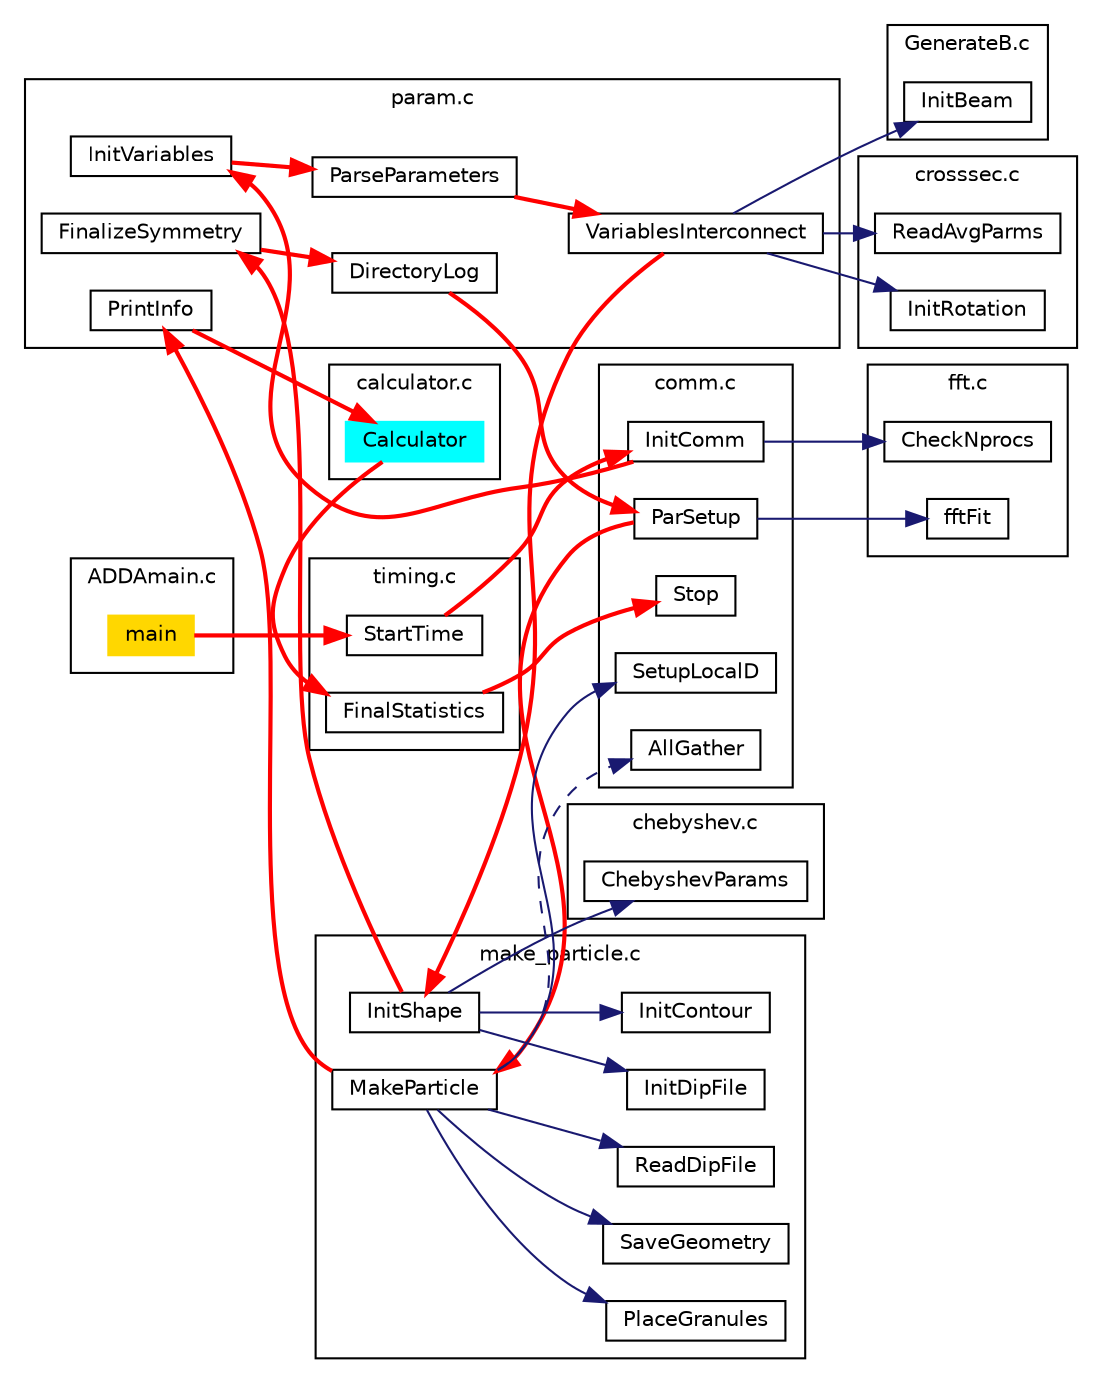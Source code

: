 digraph main
{
	rankdir=LR
	edge [color=midnightblue]
	node [fontname=Helvetica,fontsize=10,shape=box,height=0.2,width=0.4]
	fontname=Helvetica
	fontsize=10
	ranksep=.35
	
	subgraph cluster_main {
		main [style=filled,color=gold]
		label = "ADDAmain.c"
	}
	subgraph cluster_timing {
		StartTime
		FinalStatistics
		label = "timing.c"
	}
	subgraph cluster_comm {
		InitComm
		ParSetup
		SetupLocalD
		Stop
		AllGather
		label = "comm.c"
	}
	subgraph cluster_particle {
		InitShape -> InitDipFile
		InitShape -> InitContour
		MakeParticle -> ReadDipFile
		MakeParticle -> PlaceGranules
		MakeParticle -> SaveGeometry
		label = "make_particle.c"
	}
	subgraph cluster_param {
		InitVariables
		ParseParameters
		VariablesInterconnect
		FinalizeSymmetry
		DirectoryLog
		PrintInfo 
		label = "param.c";
	}
	subgraph cluster_calc {
		Calculator [style=filled,color=cyan]
		label = "calculator.c";
	}
	subgraph cluster_beam {
		InitBeam
		label = "GenerateB.c";
	}
	subgraph cluster_cs {
		ReadAvgParms
		InitRotation
		label = "crosssec.c";
	}
	subgraph cluster_chebyshev {
		ChebyshevParams
		label = "chebyshev.c";
	}
	subgraph cluster_fft {
		fftFit
		CheckNprocs
		label = "fft.c";
	}
	
	main -> StartTime -> InitComm -> InitVariables -> ParseParameters -> VariablesInterconnect -> InitShape -> FinalizeSymmetry -> DirectoryLog -> ParSetup -> MakeParticle -> PrintInfo -> Calculator ->  FinalStatistics -> Stop [color=red,style=bold]
	
	VariablesInterconnect -> InitBeam
	VariablesInterconnect -> ReadAvgParms
	VariablesInterconnect -> InitRotation
	InitShape -> ChebyshevParams
	MakeParticle -> SetupLocalD
	ParSetup -> fftFit
	InitComm -> CheckNprocs
	MakeParticle -> AllGather [style=dashed]
}